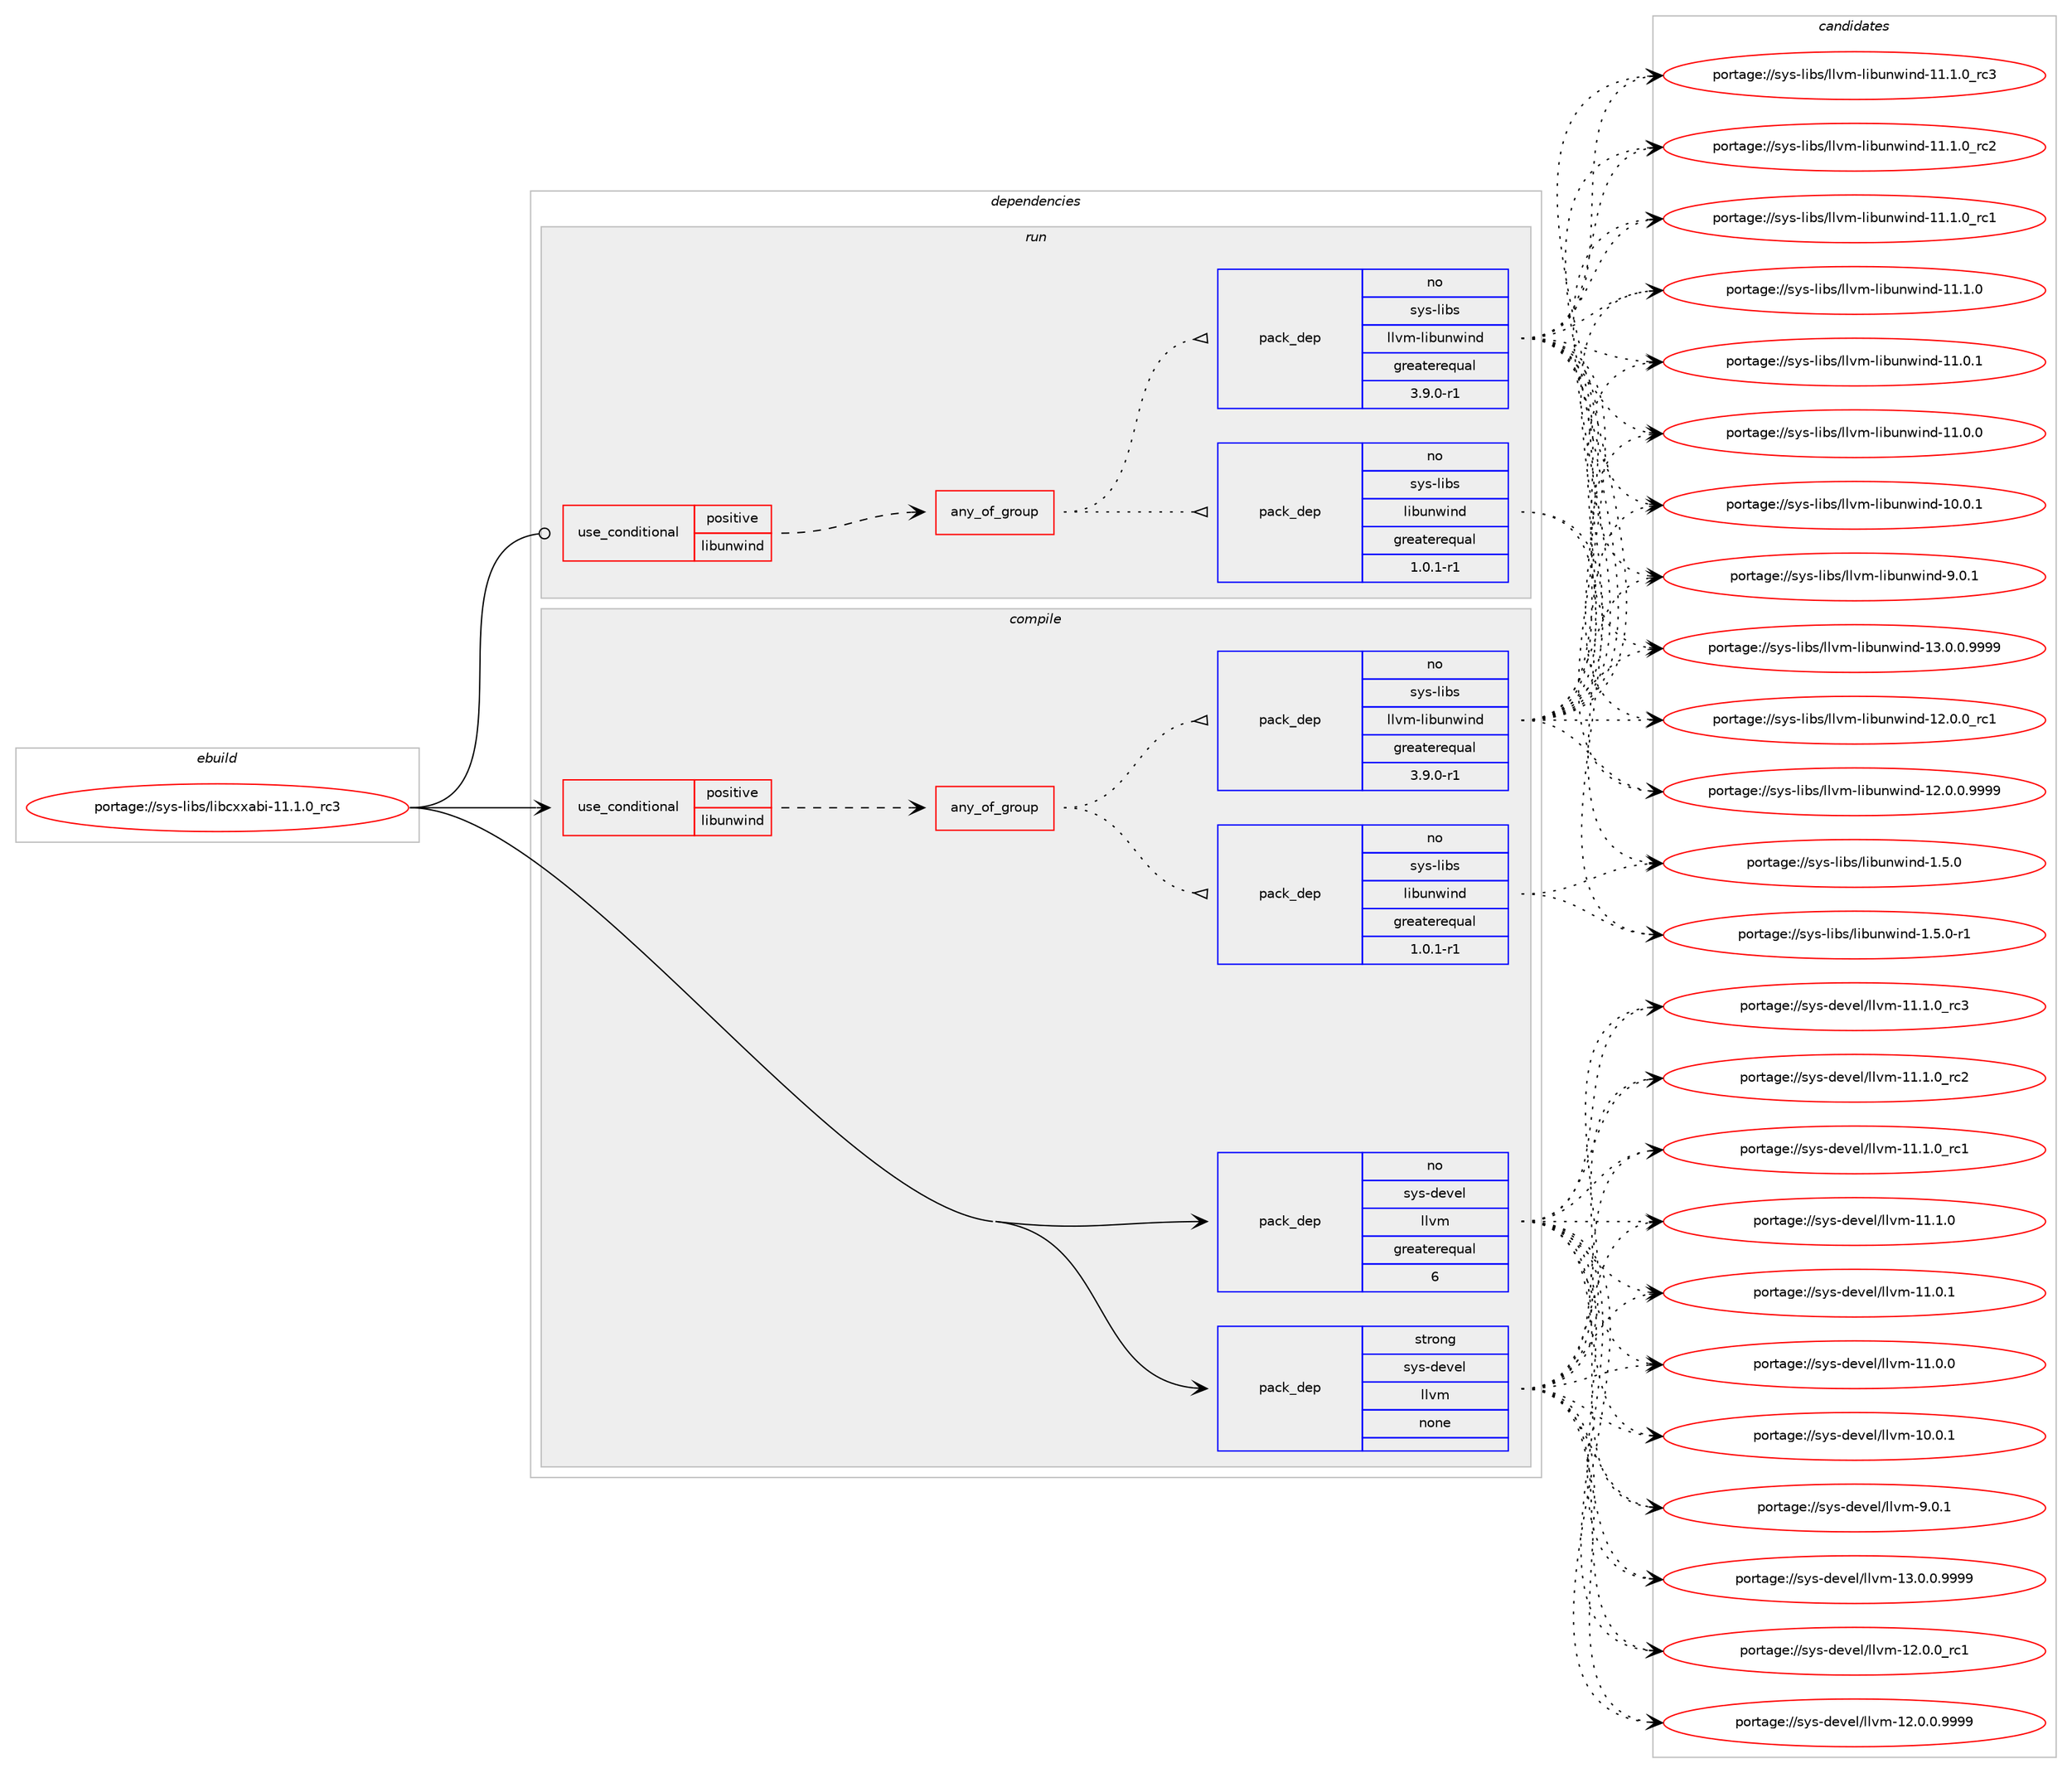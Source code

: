 digraph prolog {

# *************
# Graph options
# *************

newrank=true;
concentrate=true;
compound=true;
graph [rankdir=LR,fontname=Helvetica,fontsize=10,ranksep=1.5];#, ranksep=2.5, nodesep=0.2];
edge  [arrowhead=vee];
node  [fontname=Helvetica,fontsize=10];

# **********
# The ebuild
# **********

subgraph cluster_leftcol {
color=gray;
rank=same;
label=<<i>ebuild</i>>;
id [label="portage://sys-libs/libcxxabi-11.1.0_rc3", color=red, width=4, href="../sys-libs/libcxxabi-11.1.0_rc3.svg"];
}

# ****************
# The dependencies
# ****************

subgraph cluster_midcol {
color=gray;
label=<<i>dependencies</i>>;
subgraph cluster_compile {
fillcolor="#eeeeee";
style=filled;
label=<<i>compile</i>>;
subgraph cond603 {
dependency3281 [label=<<TABLE BORDER="0" CELLBORDER="1" CELLSPACING="0" CELLPADDING="4"><TR><TD ROWSPAN="3" CELLPADDING="10">use_conditional</TD></TR><TR><TD>positive</TD></TR><TR><TD>libunwind</TD></TR></TABLE>>, shape=none, color=red];
subgraph any50 {
dependency3282 [label=<<TABLE BORDER="0" CELLBORDER="1" CELLSPACING="0" CELLPADDING="4"><TR><TD CELLPADDING="10">any_of_group</TD></TR></TABLE>>, shape=none, color=red];subgraph pack2619 {
dependency3283 [label=<<TABLE BORDER="0" CELLBORDER="1" CELLSPACING="0" CELLPADDING="4" WIDTH="220"><TR><TD ROWSPAN="6" CELLPADDING="30">pack_dep</TD></TR><TR><TD WIDTH="110">no</TD></TR><TR><TD>sys-libs</TD></TR><TR><TD>libunwind</TD></TR><TR><TD>greaterequal</TD></TR><TR><TD>1.0.1-r1</TD></TR></TABLE>>, shape=none, color=blue];
}
dependency3282:e -> dependency3283:w [weight=20,style="dotted",arrowhead="oinv"];
subgraph pack2620 {
dependency3284 [label=<<TABLE BORDER="0" CELLBORDER="1" CELLSPACING="0" CELLPADDING="4" WIDTH="220"><TR><TD ROWSPAN="6" CELLPADDING="30">pack_dep</TD></TR><TR><TD WIDTH="110">no</TD></TR><TR><TD>sys-libs</TD></TR><TR><TD>llvm-libunwind</TD></TR><TR><TD>greaterequal</TD></TR><TR><TD>3.9.0-r1</TD></TR></TABLE>>, shape=none, color=blue];
}
dependency3282:e -> dependency3284:w [weight=20,style="dotted",arrowhead="oinv"];
}
dependency3281:e -> dependency3282:w [weight=20,style="dashed",arrowhead="vee"];
}
id:e -> dependency3281:w [weight=20,style="solid",arrowhead="vee"];
subgraph pack2621 {
dependency3285 [label=<<TABLE BORDER="0" CELLBORDER="1" CELLSPACING="0" CELLPADDING="4" WIDTH="220"><TR><TD ROWSPAN="6" CELLPADDING="30">pack_dep</TD></TR><TR><TD WIDTH="110">no</TD></TR><TR><TD>sys-devel</TD></TR><TR><TD>llvm</TD></TR><TR><TD>greaterequal</TD></TR><TR><TD>6</TD></TR></TABLE>>, shape=none, color=blue];
}
id:e -> dependency3285:w [weight=20,style="solid",arrowhead="vee"];
subgraph pack2622 {
dependency3286 [label=<<TABLE BORDER="0" CELLBORDER="1" CELLSPACING="0" CELLPADDING="4" WIDTH="220"><TR><TD ROWSPAN="6" CELLPADDING="30">pack_dep</TD></TR><TR><TD WIDTH="110">strong</TD></TR><TR><TD>sys-devel</TD></TR><TR><TD>llvm</TD></TR><TR><TD>none</TD></TR><TR><TD></TD></TR></TABLE>>, shape=none, color=blue];
}
id:e -> dependency3286:w [weight=20,style="solid",arrowhead="vee"];
}
subgraph cluster_compileandrun {
fillcolor="#eeeeee";
style=filled;
label=<<i>compile and run</i>>;
}
subgraph cluster_run {
fillcolor="#eeeeee";
style=filled;
label=<<i>run</i>>;
subgraph cond604 {
dependency3287 [label=<<TABLE BORDER="0" CELLBORDER="1" CELLSPACING="0" CELLPADDING="4"><TR><TD ROWSPAN="3" CELLPADDING="10">use_conditional</TD></TR><TR><TD>positive</TD></TR><TR><TD>libunwind</TD></TR></TABLE>>, shape=none, color=red];
subgraph any51 {
dependency3288 [label=<<TABLE BORDER="0" CELLBORDER="1" CELLSPACING="0" CELLPADDING="4"><TR><TD CELLPADDING="10">any_of_group</TD></TR></TABLE>>, shape=none, color=red];subgraph pack2623 {
dependency3289 [label=<<TABLE BORDER="0" CELLBORDER="1" CELLSPACING="0" CELLPADDING="4" WIDTH="220"><TR><TD ROWSPAN="6" CELLPADDING="30">pack_dep</TD></TR><TR><TD WIDTH="110">no</TD></TR><TR><TD>sys-libs</TD></TR><TR><TD>libunwind</TD></TR><TR><TD>greaterequal</TD></TR><TR><TD>1.0.1-r1</TD></TR></TABLE>>, shape=none, color=blue];
}
dependency3288:e -> dependency3289:w [weight=20,style="dotted",arrowhead="oinv"];
subgraph pack2624 {
dependency3290 [label=<<TABLE BORDER="0" CELLBORDER="1" CELLSPACING="0" CELLPADDING="4" WIDTH="220"><TR><TD ROWSPAN="6" CELLPADDING="30">pack_dep</TD></TR><TR><TD WIDTH="110">no</TD></TR><TR><TD>sys-libs</TD></TR><TR><TD>llvm-libunwind</TD></TR><TR><TD>greaterequal</TD></TR><TR><TD>3.9.0-r1</TD></TR></TABLE>>, shape=none, color=blue];
}
dependency3288:e -> dependency3290:w [weight=20,style="dotted",arrowhead="oinv"];
}
dependency3287:e -> dependency3288:w [weight=20,style="dashed",arrowhead="vee"];
}
id:e -> dependency3287:w [weight=20,style="solid",arrowhead="odot"];
}
}

# **************
# The candidates
# **************

subgraph cluster_choices {
rank=same;
color=gray;
label=<<i>candidates</i>>;

subgraph choice2619 {
color=black;
nodesep=1;
choice115121115451081059811547108105981171101191051101004549465346484511449 [label="portage://sys-libs/libunwind-1.5.0-r1", color=red, width=4,href="../sys-libs/libunwind-1.5.0-r1.svg"];
choice11512111545108105981154710810598117110119105110100454946534648 [label="portage://sys-libs/libunwind-1.5.0", color=red, width=4,href="../sys-libs/libunwind-1.5.0.svg"];
dependency3283:e -> choice115121115451081059811547108105981171101191051101004549465346484511449:w [style=dotted,weight="100"];
dependency3283:e -> choice11512111545108105981154710810598117110119105110100454946534648:w [style=dotted,weight="100"];
}
subgraph choice2620 {
color=black;
nodesep=1;
choice1151211154510810598115471081081181094510810598117110119105110100455746484649 [label="portage://sys-libs/llvm-libunwind-9.0.1", color=red, width=4,href="../sys-libs/llvm-libunwind-9.0.1.svg"];
choice1151211154510810598115471081081181094510810598117110119105110100454951464846484657575757 [label="portage://sys-libs/llvm-libunwind-13.0.0.9999", color=red, width=4,href="../sys-libs/llvm-libunwind-13.0.0.9999.svg"];
choice115121115451081059811547108108118109451081059811711011910511010045495046484648951149949 [label="portage://sys-libs/llvm-libunwind-12.0.0_rc1", color=red, width=4,href="../sys-libs/llvm-libunwind-12.0.0_rc1.svg"];
choice1151211154510810598115471081081181094510810598117110119105110100454950464846484657575757 [label="portage://sys-libs/llvm-libunwind-12.0.0.9999", color=red, width=4,href="../sys-libs/llvm-libunwind-12.0.0.9999.svg"];
choice115121115451081059811547108108118109451081059811711011910511010045494946494648951149951 [label="portage://sys-libs/llvm-libunwind-11.1.0_rc3", color=red, width=4,href="../sys-libs/llvm-libunwind-11.1.0_rc3.svg"];
choice115121115451081059811547108108118109451081059811711011910511010045494946494648951149950 [label="portage://sys-libs/llvm-libunwind-11.1.0_rc2", color=red, width=4,href="../sys-libs/llvm-libunwind-11.1.0_rc2.svg"];
choice115121115451081059811547108108118109451081059811711011910511010045494946494648951149949 [label="portage://sys-libs/llvm-libunwind-11.1.0_rc1", color=red, width=4,href="../sys-libs/llvm-libunwind-11.1.0_rc1.svg"];
choice115121115451081059811547108108118109451081059811711011910511010045494946494648 [label="portage://sys-libs/llvm-libunwind-11.1.0", color=red, width=4,href="../sys-libs/llvm-libunwind-11.1.0.svg"];
choice115121115451081059811547108108118109451081059811711011910511010045494946484649 [label="portage://sys-libs/llvm-libunwind-11.0.1", color=red, width=4,href="../sys-libs/llvm-libunwind-11.0.1.svg"];
choice115121115451081059811547108108118109451081059811711011910511010045494946484648 [label="portage://sys-libs/llvm-libunwind-11.0.0", color=red, width=4,href="../sys-libs/llvm-libunwind-11.0.0.svg"];
choice115121115451081059811547108108118109451081059811711011910511010045494846484649 [label="portage://sys-libs/llvm-libunwind-10.0.1", color=red, width=4,href="../sys-libs/llvm-libunwind-10.0.1.svg"];
dependency3284:e -> choice1151211154510810598115471081081181094510810598117110119105110100455746484649:w [style=dotted,weight="100"];
dependency3284:e -> choice1151211154510810598115471081081181094510810598117110119105110100454951464846484657575757:w [style=dotted,weight="100"];
dependency3284:e -> choice115121115451081059811547108108118109451081059811711011910511010045495046484648951149949:w [style=dotted,weight="100"];
dependency3284:e -> choice1151211154510810598115471081081181094510810598117110119105110100454950464846484657575757:w [style=dotted,weight="100"];
dependency3284:e -> choice115121115451081059811547108108118109451081059811711011910511010045494946494648951149951:w [style=dotted,weight="100"];
dependency3284:e -> choice115121115451081059811547108108118109451081059811711011910511010045494946494648951149950:w [style=dotted,weight="100"];
dependency3284:e -> choice115121115451081059811547108108118109451081059811711011910511010045494946494648951149949:w [style=dotted,weight="100"];
dependency3284:e -> choice115121115451081059811547108108118109451081059811711011910511010045494946494648:w [style=dotted,weight="100"];
dependency3284:e -> choice115121115451081059811547108108118109451081059811711011910511010045494946484649:w [style=dotted,weight="100"];
dependency3284:e -> choice115121115451081059811547108108118109451081059811711011910511010045494946484648:w [style=dotted,weight="100"];
dependency3284:e -> choice115121115451081059811547108108118109451081059811711011910511010045494846484649:w [style=dotted,weight="100"];
}
subgraph choice2621 {
color=black;
nodesep=1;
choice1151211154510010111810110847108108118109455746484649 [label="portage://sys-devel/llvm-9.0.1", color=red, width=4,href="../sys-devel/llvm-9.0.1.svg"];
choice1151211154510010111810110847108108118109454951464846484657575757 [label="portage://sys-devel/llvm-13.0.0.9999", color=red, width=4,href="../sys-devel/llvm-13.0.0.9999.svg"];
choice115121115451001011181011084710810811810945495046484648951149949 [label="portage://sys-devel/llvm-12.0.0_rc1", color=red, width=4,href="../sys-devel/llvm-12.0.0_rc1.svg"];
choice1151211154510010111810110847108108118109454950464846484657575757 [label="portage://sys-devel/llvm-12.0.0.9999", color=red, width=4,href="../sys-devel/llvm-12.0.0.9999.svg"];
choice115121115451001011181011084710810811810945494946494648951149951 [label="portage://sys-devel/llvm-11.1.0_rc3", color=red, width=4,href="../sys-devel/llvm-11.1.0_rc3.svg"];
choice115121115451001011181011084710810811810945494946494648951149950 [label="portage://sys-devel/llvm-11.1.0_rc2", color=red, width=4,href="../sys-devel/llvm-11.1.0_rc2.svg"];
choice115121115451001011181011084710810811810945494946494648951149949 [label="portage://sys-devel/llvm-11.1.0_rc1", color=red, width=4,href="../sys-devel/llvm-11.1.0_rc1.svg"];
choice115121115451001011181011084710810811810945494946494648 [label="portage://sys-devel/llvm-11.1.0", color=red, width=4,href="../sys-devel/llvm-11.1.0.svg"];
choice115121115451001011181011084710810811810945494946484649 [label="portage://sys-devel/llvm-11.0.1", color=red, width=4,href="../sys-devel/llvm-11.0.1.svg"];
choice115121115451001011181011084710810811810945494946484648 [label="portage://sys-devel/llvm-11.0.0", color=red, width=4,href="../sys-devel/llvm-11.0.0.svg"];
choice115121115451001011181011084710810811810945494846484649 [label="portage://sys-devel/llvm-10.0.1", color=red, width=4,href="../sys-devel/llvm-10.0.1.svg"];
dependency3285:e -> choice1151211154510010111810110847108108118109455746484649:w [style=dotted,weight="100"];
dependency3285:e -> choice1151211154510010111810110847108108118109454951464846484657575757:w [style=dotted,weight="100"];
dependency3285:e -> choice115121115451001011181011084710810811810945495046484648951149949:w [style=dotted,weight="100"];
dependency3285:e -> choice1151211154510010111810110847108108118109454950464846484657575757:w [style=dotted,weight="100"];
dependency3285:e -> choice115121115451001011181011084710810811810945494946494648951149951:w [style=dotted,weight="100"];
dependency3285:e -> choice115121115451001011181011084710810811810945494946494648951149950:w [style=dotted,weight="100"];
dependency3285:e -> choice115121115451001011181011084710810811810945494946494648951149949:w [style=dotted,weight="100"];
dependency3285:e -> choice115121115451001011181011084710810811810945494946494648:w [style=dotted,weight="100"];
dependency3285:e -> choice115121115451001011181011084710810811810945494946484649:w [style=dotted,weight="100"];
dependency3285:e -> choice115121115451001011181011084710810811810945494946484648:w [style=dotted,weight="100"];
dependency3285:e -> choice115121115451001011181011084710810811810945494846484649:w [style=dotted,weight="100"];
}
subgraph choice2622 {
color=black;
nodesep=1;
choice1151211154510010111810110847108108118109455746484649 [label="portage://sys-devel/llvm-9.0.1", color=red, width=4,href="../sys-devel/llvm-9.0.1.svg"];
choice1151211154510010111810110847108108118109454951464846484657575757 [label="portage://sys-devel/llvm-13.0.0.9999", color=red, width=4,href="../sys-devel/llvm-13.0.0.9999.svg"];
choice115121115451001011181011084710810811810945495046484648951149949 [label="portage://sys-devel/llvm-12.0.0_rc1", color=red, width=4,href="../sys-devel/llvm-12.0.0_rc1.svg"];
choice1151211154510010111810110847108108118109454950464846484657575757 [label="portage://sys-devel/llvm-12.0.0.9999", color=red, width=4,href="../sys-devel/llvm-12.0.0.9999.svg"];
choice115121115451001011181011084710810811810945494946494648951149951 [label="portage://sys-devel/llvm-11.1.0_rc3", color=red, width=4,href="../sys-devel/llvm-11.1.0_rc3.svg"];
choice115121115451001011181011084710810811810945494946494648951149950 [label="portage://sys-devel/llvm-11.1.0_rc2", color=red, width=4,href="../sys-devel/llvm-11.1.0_rc2.svg"];
choice115121115451001011181011084710810811810945494946494648951149949 [label="portage://sys-devel/llvm-11.1.0_rc1", color=red, width=4,href="../sys-devel/llvm-11.1.0_rc1.svg"];
choice115121115451001011181011084710810811810945494946494648 [label="portage://sys-devel/llvm-11.1.0", color=red, width=4,href="../sys-devel/llvm-11.1.0.svg"];
choice115121115451001011181011084710810811810945494946484649 [label="portage://sys-devel/llvm-11.0.1", color=red, width=4,href="../sys-devel/llvm-11.0.1.svg"];
choice115121115451001011181011084710810811810945494946484648 [label="portage://sys-devel/llvm-11.0.0", color=red, width=4,href="../sys-devel/llvm-11.0.0.svg"];
choice115121115451001011181011084710810811810945494846484649 [label="portage://sys-devel/llvm-10.0.1", color=red, width=4,href="../sys-devel/llvm-10.0.1.svg"];
dependency3286:e -> choice1151211154510010111810110847108108118109455746484649:w [style=dotted,weight="100"];
dependency3286:e -> choice1151211154510010111810110847108108118109454951464846484657575757:w [style=dotted,weight="100"];
dependency3286:e -> choice115121115451001011181011084710810811810945495046484648951149949:w [style=dotted,weight="100"];
dependency3286:e -> choice1151211154510010111810110847108108118109454950464846484657575757:w [style=dotted,weight="100"];
dependency3286:e -> choice115121115451001011181011084710810811810945494946494648951149951:w [style=dotted,weight="100"];
dependency3286:e -> choice115121115451001011181011084710810811810945494946494648951149950:w [style=dotted,weight="100"];
dependency3286:e -> choice115121115451001011181011084710810811810945494946494648951149949:w [style=dotted,weight="100"];
dependency3286:e -> choice115121115451001011181011084710810811810945494946494648:w [style=dotted,weight="100"];
dependency3286:e -> choice115121115451001011181011084710810811810945494946484649:w [style=dotted,weight="100"];
dependency3286:e -> choice115121115451001011181011084710810811810945494946484648:w [style=dotted,weight="100"];
dependency3286:e -> choice115121115451001011181011084710810811810945494846484649:w [style=dotted,weight="100"];
}
subgraph choice2623 {
color=black;
nodesep=1;
choice115121115451081059811547108105981171101191051101004549465346484511449 [label="portage://sys-libs/libunwind-1.5.0-r1", color=red, width=4,href="../sys-libs/libunwind-1.5.0-r1.svg"];
choice11512111545108105981154710810598117110119105110100454946534648 [label="portage://sys-libs/libunwind-1.5.0", color=red, width=4,href="../sys-libs/libunwind-1.5.0.svg"];
dependency3289:e -> choice115121115451081059811547108105981171101191051101004549465346484511449:w [style=dotted,weight="100"];
dependency3289:e -> choice11512111545108105981154710810598117110119105110100454946534648:w [style=dotted,weight="100"];
}
subgraph choice2624 {
color=black;
nodesep=1;
choice1151211154510810598115471081081181094510810598117110119105110100455746484649 [label="portage://sys-libs/llvm-libunwind-9.0.1", color=red, width=4,href="../sys-libs/llvm-libunwind-9.0.1.svg"];
choice1151211154510810598115471081081181094510810598117110119105110100454951464846484657575757 [label="portage://sys-libs/llvm-libunwind-13.0.0.9999", color=red, width=4,href="../sys-libs/llvm-libunwind-13.0.0.9999.svg"];
choice115121115451081059811547108108118109451081059811711011910511010045495046484648951149949 [label="portage://sys-libs/llvm-libunwind-12.0.0_rc1", color=red, width=4,href="../sys-libs/llvm-libunwind-12.0.0_rc1.svg"];
choice1151211154510810598115471081081181094510810598117110119105110100454950464846484657575757 [label="portage://sys-libs/llvm-libunwind-12.0.0.9999", color=red, width=4,href="../sys-libs/llvm-libunwind-12.0.0.9999.svg"];
choice115121115451081059811547108108118109451081059811711011910511010045494946494648951149951 [label="portage://sys-libs/llvm-libunwind-11.1.0_rc3", color=red, width=4,href="../sys-libs/llvm-libunwind-11.1.0_rc3.svg"];
choice115121115451081059811547108108118109451081059811711011910511010045494946494648951149950 [label="portage://sys-libs/llvm-libunwind-11.1.0_rc2", color=red, width=4,href="../sys-libs/llvm-libunwind-11.1.0_rc2.svg"];
choice115121115451081059811547108108118109451081059811711011910511010045494946494648951149949 [label="portage://sys-libs/llvm-libunwind-11.1.0_rc1", color=red, width=4,href="../sys-libs/llvm-libunwind-11.1.0_rc1.svg"];
choice115121115451081059811547108108118109451081059811711011910511010045494946494648 [label="portage://sys-libs/llvm-libunwind-11.1.0", color=red, width=4,href="../sys-libs/llvm-libunwind-11.1.0.svg"];
choice115121115451081059811547108108118109451081059811711011910511010045494946484649 [label="portage://sys-libs/llvm-libunwind-11.0.1", color=red, width=4,href="../sys-libs/llvm-libunwind-11.0.1.svg"];
choice115121115451081059811547108108118109451081059811711011910511010045494946484648 [label="portage://sys-libs/llvm-libunwind-11.0.0", color=red, width=4,href="../sys-libs/llvm-libunwind-11.0.0.svg"];
choice115121115451081059811547108108118109451081059811711011910511010045494846484649 [label="portage://sys-libs/llvm-libunwind-10.0.1", color=red, width=4,href="../sys-libs/llvm-libunwind-10.0.1.svg"];
dependency3290:e -> choice1151211154510810598115471081081181094510810598117110119105110100455746484649:w [style=dotted,weight="100"];
dependency3290:e -> choice1151211154510810598115471081081181094510810598117110119105110100454951464846484657575757:w [style=dotted,weight="100"];
dependency3290:e -> choice115121115451081059811547108108118109451081059811711011910511010045495046484648951149949:w [style=dotted,weight="100"];
dependency3290:e -> choice1151211154510810598115471081081181094510810598117110119105110100454950464846484657575757:w [style=dotted,weight="100"];
dependency3290:e -> choice115121115451081059811547108108118109451081059811711011910511010045494946494648951149951:w [style=dotted,weight="100"];
dependency3290:e -> choice115121115451081059811547108108118109451081059811711011910511010045494946494648951149950:w [style=dotted,weight="100"];
dependency3290:e -> choice115121115451081059811547108108118109451081059811711011910511010045494946494648951149949:w [style=dotted,weight="100"];
dependency3290:e -> choice115121115451081059811547108108118109451081059811711011910511010045494946494648:w [style=dotted,weight="100"];
dependency3290:e -> choice115121115451081059811547108108118109451081059811711011910511010045494946484649:w [style=dotted,weight="100"];
dependency3290:e -> choice115121115451081059811547108108118109451081059811711011910511010045494946484648:w [style=dotted,weight="100"];
dependency3290:e -> choice115121115451081059811547108108118109451081059811711011910511010045494846484649:w [style=dotted,weight="100"];
}
}

}
